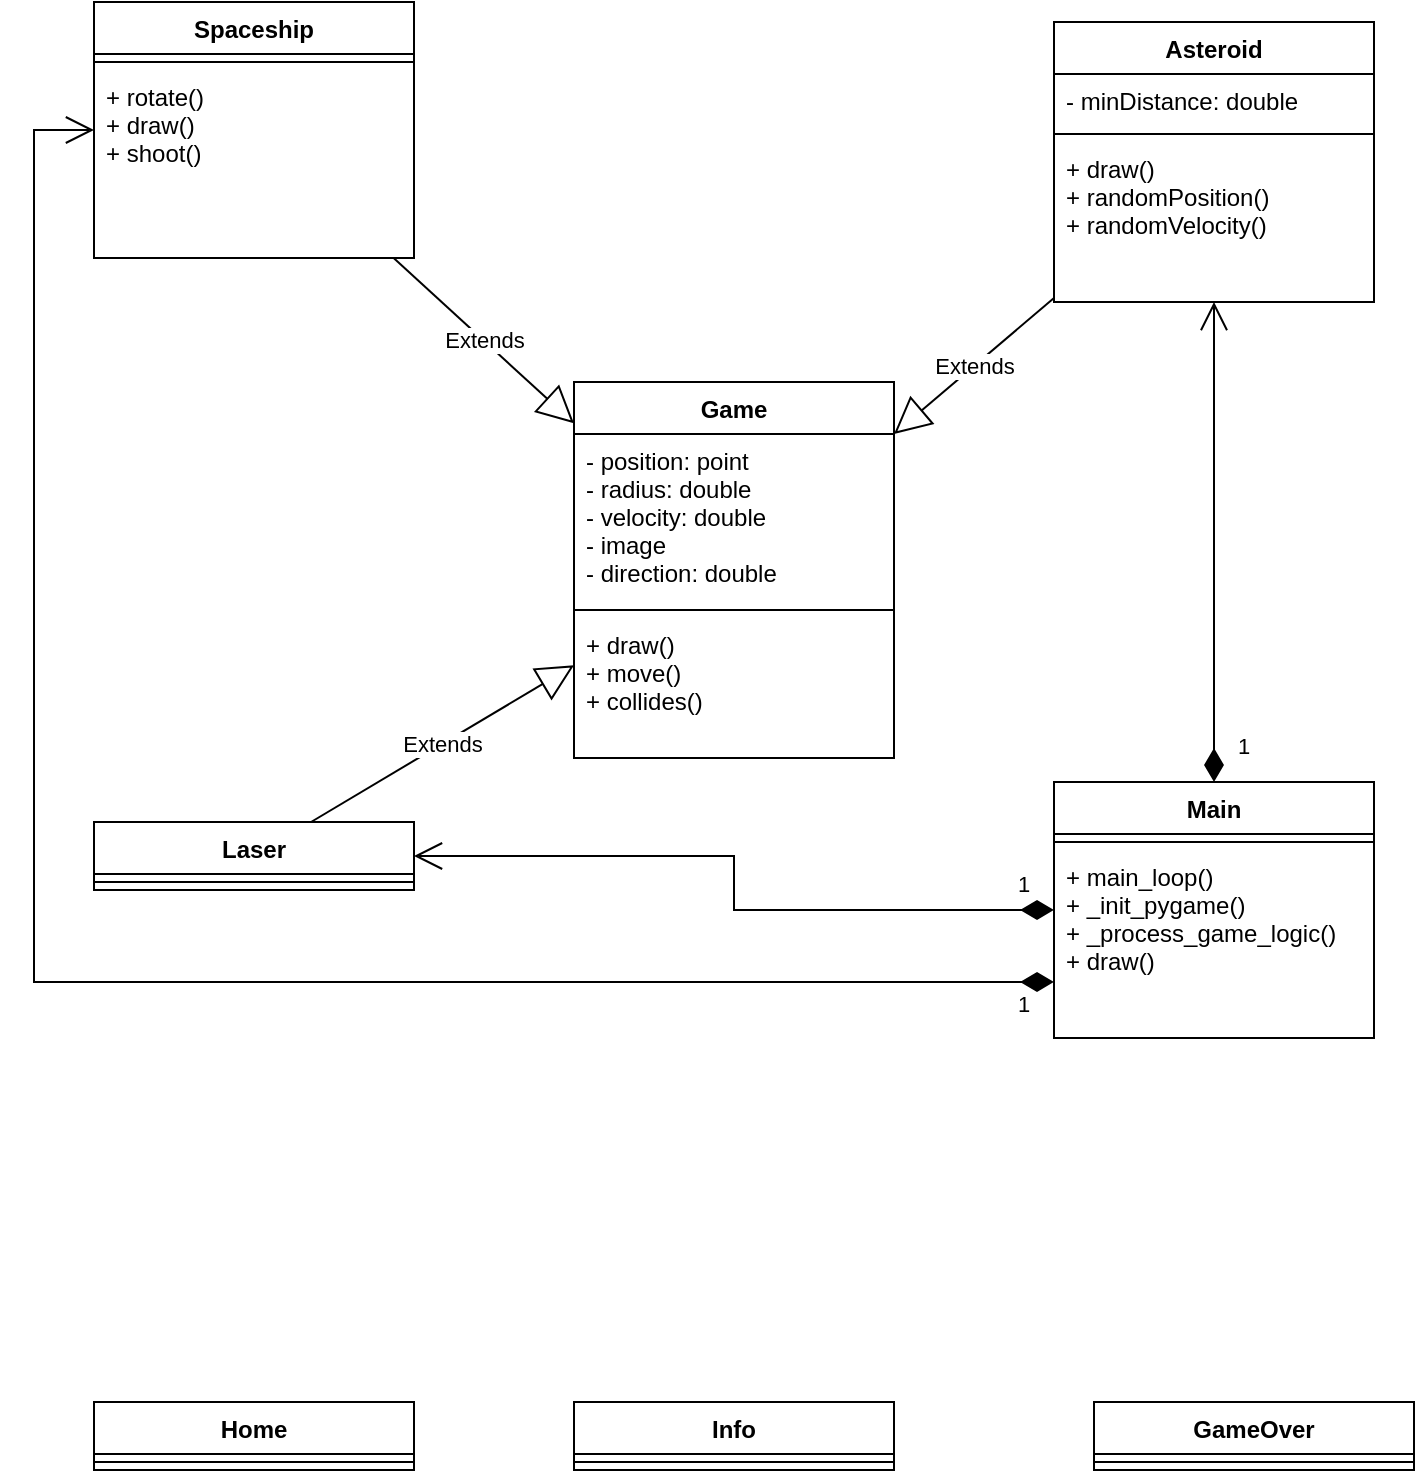 <mxfile version="16.5.5" type="device"><diagram id="BKECJCNLXrtM_Tu4-EvN" name="Page-1"><mxGraphModel dx="1422" dy="762" grid="1" gridSize="10" guides="1" tooltips="1" connect="1" arrows="1" fold="1" page="1" pageScale="1" pageWidth="827" pageHeight="1169" math="0" shadow="0"><root><mxCell id="0"/><mxCell id="1" parent="0"/><mxCell id="KYMSLlx7-hyImJhlMdCo-2" value="Game" style="swimlane;fontStyle=1;align=center;verticalAlign=top;childLayout=stackLayout;horizontal=1;startSize=26;horizontalStack=0;resizeParent=1;resizeParentMax=0;resizeLast=0;collapsible=1;marginBottom=0;" parent="1" vertex="1"><mxGeometry x="300" y="260" width="160" height="188" as="geometry"><mxRectangle x="300" y="260" width="100" height="26" as="alternateBounds"/></mxGeometry></mxCell><mxCell id="KYMSLlx7-hyImJhlMdCo-3" value="- position: point&#10;- radius: double&#10;- velocity: double&#10;- image&#10;- direction: double" style="text;strokeColor=none;fillColor=none;align=left;verticalAlign=top;spacingLeft=4;spacingRight=4;overflow=hidden;rotatable=0;points=[[0,0.5],[1,0.5]];portConstraint=eastwest;" parent="KYMSLlx7-hyImJhlMdCo-2" vertex="1"><mxGeometry y="26" width="160" height="84" as="geometry"/></mxCell><mxCell id="KYMSLlx7-hyImJhlMdCo-4" value="" style="line;strokeWidth=1;fillColor=none;align=left;verticalAlign=middle;spacingTop=-1;spacingLeft=3;spacingRight=3;rotatable=0;labelPosition=right;points=[];portConstraint=eastwest;" parent="KYMSLlx7-hyImJhlMdCo-2" vertex="1"><mxGeometry y="110" width="160" height="8" as="geometry"/></mxCell><mxCell id="KYMSLlx7-hyImJhlMdCo-5" value="+ draw()&#10;+ move()&#10;+ collides()" style="text;strokeColor=none;fillColor=none;align=left;verticalAlign=top;spacingLeft=4;spacingRight=4;overflow=hidden;rotatable=0;points=[[0,0.5],[1,0.5]];portConstraint=eastwest;" parent="KYMSLlx7-hyImJhlMdCo-2" vertex="1"><mxGeometry y="118" width="160" height="70" as="geometry"/></mxCell><mxCell id="KYMSLlx7-hyImJhlMdCo-6" value="Spaceship" style="swimlane;fontStyle=1;align=center;verticalAlign=top;childLayout=stackLayout;horizontal=1;startSize=26;horizontalStack=0;resizeParent=1;resizeParentMax=0;resizeLast=0;collapsible=1;marginBottom=0;" parent="1" vertex="1"><mxGeometry x="60" y="70" width="160" height="128" as="geometry"><mxRectangle x="300" y="260" width="100" height="26" as="alternateBounds"/></mxGeometry></mxCell><mxCell id="KYMSLlx7-hyImJhlMdCo-8" value="" style="line;strokeWidth=1;fillColor=none;align=left;verticalAlign=middle;spacingTop=-1;spacingLeft=3;spacingRight=3;rotatable=0;labelPosition=right;points=[];portConstraint=eastwest;" parent="KYMSLlx7-hyImJhlMdCo-6" vertex="1"><mxGeometry y="26" width="160" height="8" as="geometry"/></mxCell><mxCell id="KYMSLlx7-hyImJhlMdCo-9" value="+ rotate()&#10;+ draw()&#10;+ shoot()" style="text;strokeColor=none;fillColor=none;align=left;verticalAlign=top;spacingLeft=4;spacingRight=4;overflow=hidden;rotatable=0;points=[[0,0.5],[1,0.5]];portConstraint=eastwest;" parent="KYMSLlx7-hyImJhlMdCo-6" vertex="1"><mxGeometry y="34" width="160" height="94" as="geometry"/></mxCell><mxCell id="KYMSLlx7-hyImJhlMdCo-10" value="Asteroid" style="swimlane;fontStyle=1;align=center;verticalAlign=top;childLayout=stackLayout;horizontal=1;startSize=26;horizontalStack=0;resizeParent=1;resizeParentMax=0;resizeLast=0;collapsible=1;marginBottom=0;" parent="1" vertex="1"><mxGeometry x="540" y="80" width="160" height="140" as="geometry"><mxRectangle x="300" y="260" width="100" height="26" as="alternateBounds"/></mxGeometry></mxCell><mxCell id="KYMSLlx7-hyImJhlMdCo-11" value="- minDistance: double" style="text;strokeColor=none;fillColor=none;align=left;verticalAlign=top;spacingLeft=4;spacingRight=4;overflow=hidden;rotatable=0;points=[[0,0.5],[1,0.5]];portConstraint=eastwest;" parent="KYMSLlx7-hyImJhlMdCo-10" vertex="1"><mxGeometry y="26" width="160" height="26" as="geometry"/></mxCell><mxCell id="KYMSLlx7-hyImJhlMdCo-12" value="" style="line;strokeWidth=1;fillColor=none;align=left;verticalAlign=middle;spacingTop=-1;spacingLeft=3;spacingRight=3;rotatable=0;labelPosition=right;points=[];portConstraint=eastwest;" parent="KYMSLlx7-hyImJhlMdCo-10" vertex="1"><mxGeometry y="52" width="160" height="8" as="geometry"/></mxCell><mxCell id="KYMSLlx7-hyImJhlMdCo-13" value="+ draw()&#10;+ randomPosition()&#10;+ randomVelocity()&#10;" style="text;strokeColor=none;fillColor=none;align=left;verticalAlign=top;spacingLeft=4;spacingRight=4;overflow=hidden;rotatable=0;points=[[0,0.5],[1,0.5]];portConstraint=eastwest;" parent="KYMSLlx7-hyImJhlMdCo-10" vertex="1"><mxGeometry y="60" width="160" height="80" as="geometry"/></mxCell><mxCell id="KYMSLlx7-hyImJhlMdCo-14" value="Laser" style="swimlane;fontStyle=1;align=center;verticalAlign=top;childLayout=stackLayout;horizontal=1;startSize=26;horizontalStack=0;resizeParent=1;resizeParentMax=0;resizeLast=0;collapsible=1;marginBottom=0;" parent="1" vertex="1"><mxGeometry x="60" y="480" width="160" height="34" as="geometry"><mxRectangle x="300" y="260" width="100" height="26" as="alternateBounds"/></mxGeometry></mxCell><mxCell id="KYMSLlx7-hyImJhlMdCo-16" value="" style="line;strokeWidth=1;fillColor=none;align=left;verticalAlign=middle;spacingTop=-1;spacingLeft=3;spacingRight=3;rotatable=0;labelPosition=right;points=[];portConstraint=eastwest;" parent="KYMSLlx7-hyImJhlMdCo-14" vertex="1"><mxGeometry y="26" width="160" height="8" as="geometry"/></mxCell><mxCell id="KYMSLlx7-hyImJhlMdCo-22" value="Home" style="swimlane;fontStyle=1;align=center;verticalAlign=top;childLayout=stackLayout;horizontal=1;startSize=26;horizontalStack=0;resizeParent=1;resizeParentMax=0;resizeLast=0;collapsible=1;marginBottom=0;" parent="1" vertex="1"><mxGeometry x="60" y="770" width="160" height="34" as="geometry"><mxRectangle x="300" y="260" width="100" height="26" as="alternateBounds"/></mxGeometry></mxCell><mxCell id="KYMSLlx7-hyImJhlMdCo-24" value="" style="line;strokeWidth=1;fillColor=none;align=left;verticalAlign=middle;spacingTop=-1;spacingLeft=3;spacingRight=3;rotatable=0;labelPosition=right;points=[];portConstraint=eastwest;" parent="KYMSLlx7-hyImJhlMdCo-22" vertex="1"><mxGeometry y="26" width="160" height="8" as="geometry"/></mxCell><mxCell id="KYMSLlx7-hyImJhlMdCo-26" value="Info" style="swimlane;fontStyle=1;align=center;verticalAlign=top;childLayout=stackLayout;horizontal=1;startSize=26;horizontalStack=0;resizeParent=1;resizeParentMax=0;resizeLast=0;collapsible=1;marginBottom=0;" parent="1" vertex="1"><mxGeometry x="300" y="770" width="160" height="34" as="geometry"><mxRectangle x="300" y="260" width="100" height="26" as="alternateBounds"/></mxGeometry></mxCell><mxCell id="KYMSLlx7-hyImJhlMdCo-28" value="" style="line;strokeWidth=1;fillColor=none;align=left;verticalAlign=middle;spacingTop=-1;spacingLeft=3;spacingRight=3;rotatable=0;labelPosition=right;points=[];portConstraint=eastwest;" parent="KYMSLlx7-hyImJhlMdCo-26" vertex="1"><mxGeometry y="26" width="160" height="8" as="geometry"/></mxCell><mxCell id="KYMSLlx7-hyImJhlMdCo-30" value="GameOver" style="swimlane;fontStyle=1;align=center;verticalAlign=top;childLayout=stackLayout;horizontal=1;startSize=26;horizontalStack=0;resizeParent=1;resizeParentMax=0;resizeLast=0;collapsible=1;marginBottom=0;" parent="1" vertex="1"><mxGeometry x="560" y="770" width="160" height="34" as="geometry"><mxRectangle x="300" y="260" width="100" height="26" as="alternateBounds"/></mxGeometry></mxCell><mxCell id="KYMSLlx7-hyImJhlMdCo-32" value="" style="line;strokeWidth=1;fillColor=none;align=left;verticalAlign=middle;spacingTop=-1;spacingLeft=3;spacingRight=3;rotatable=0;labelPosition=right;points=[];portConstraint=eastwest;" parent="KYMSLlx7-hyImJhlMdCo-30" vertex="1"><mxGeometry y="26" width="160" height="8" as="geometry"/></mxCell><mxCell id="KYMSLlx7-hyImJhlMdCo-37" value="Extends" style="endArrow=block;endSize=16;endFill=0;html=1;rounded=0;" parent="1" source="KYMSLlx7-hyImJhlMdCo-6" target="KYMSLlx7-hyImJhlMdCo-2" edge="1"><mxGeometry width="160" relative="1" as="geometry"><mxPoint x="30" y="190" as="sourcePoint"/><mxPoint x="190" y="190" as="targetPoint"/></mxGeometry></mxCell><mxCell id="KYMSLlx7-hyImJhlMdCo-38" value="Extends" style="endArrow=block;endSize=16;endFill=0;html=1;rounded=0;" parent="1" source="KYMSLlx7-hyImJhlMdCo-14" target="KYMSLlx7-hyImJhlMdCo-2" edge="1"><mxGeometry width="160" relative="1" as="geometry"><mxPoint x="50" y="350" as="sourcePoint"/><mxPoint x="210" y="350" as="targetPoint"/></mxGeometry></mxCell><mxCell id="KYMSLlx7-hyImJhlMdCo-39" value="Extends" style="endArrow=block;endSize=16;endFill=0;html=1;rounded=0;" parent="1" source="KYMSLlx7-hyImJhlMdCo-10" target="KYMSLlx7-hyImJhlMdCo-2" edge="1"><mxGeometry width="160" relative="1" as="geometry"><mxPoint x="30" y="390" as="sourcePoint"/><mxPoint x="190" y="390" as="targetPoint"/></mxGeometry></mxCell><mxCell id="mk71roWBWXbX3_b7xJEY-6" value="Main" style="swimlane;fontStyle=1;align=center;verticalAlign=top;childLayout=stackLayout;horizontal=1;startSize=26;horizontalStack=0;resizeParent=1;resizeParentMax=0;resizeLast=0;collapsible=1;marginBottom=0;" vertex="1" parent="1"><mxGeometry x="540" y="460" width="160" height="128" as="geometry"><mxRectangle x="300" y="260" width="100" height="26" as="alternateBounds"/></mxGeometry></mxCell><mxCell id="mk71roWBWXbX3_b7xJEY-7" value="" style="line;strokeWidth=1;fillColor=none;align=left;verticalAlign=middle;spacingTop=-1;spacingLeft=3;spacingRight=3;rotatable=0;labelPosition=right;points=[];portConstraint=eastwest;" vertex="1" parent="mk71roWBWXbX3_b7xJEY-6"><mxGeometry y="26" width="160" height="8" as="geometry"/></mxCell><mxCell id="mk71roWBWXbX3_b7xJEY-8" value="+ main_loop()&#10;+ _init_pygame()&#10;+ _process_game_logic()&#10;+ draw()" style="text;strokeColor=none;fillColor=none;align=left;verticalAlign=top;spacingLeft=4;spacingRight=4;overflow=hidden;rotatable=0;points=[[0,0.5],[1,0.5]];portConstraint=eastwest;" vertex="1" parent="mk71roWBWXbX3_b7xJEY-6"><mxGeometry y="34" width="160" height="94" as="geometry"/></mxCell><mxCell id="mk71roWBWXbX3_b7xJEY-9" value="1" style="endArrow=open;html=1;endSize=12;startArrow=diamondThin;startSize=14;startFill=1;edgeStyle=orthogonalEdgeStyle;align=left;verticalAlign=bottom;rounded=0;" edge="1" parent="1" source="mk71roWBWXbX3_b7xJEY-6" target="KYMSLlx7-hyImJhlMdCo-10"><mxGeometry x="-0.926" y="-10" relative="1" as="geometry"><mxPoint x="500" y="320" as="sourcePoint"/><mxPoint x="660" y="320" as="targetPoint"/><mxPoint as="offset"/></mxGeometry></mxCell><mxCell id="mk71roWBWXbX3_b7xJEY-12" value="1" style="endArrow=open;html=1;endSize=12;startArrow=diamondThin;startSize=14;startFill=1;edgeStyle=orthogonalEdgeStyle;align=left;verticalAlign=bottom;rounded=0;" edge="1" parent="1" source="mk71roWBWXbX3_b7xJEY-6" target="KYMSLlx7-hyImJhlMdCo-14"><mxGeometry x="-0.885" y="-4" relative="1" as="geometry"><mxPoint x="500" y="320" as="sourcePoint"/><mxPoint x="660" y="320" as="targetPoint"/><mxPoint as="offset"/></mxGeometry></mxCell><mxCell id="mk71roWBWXbX3_b7xJEY-13" value="1" style="endArrow=open;html=1;endSize=12;startArrow=diamondThin;startSize=14;startFill=1;edgeStyle=orthogonalEdgeStyle;align=left;verticalAlign=bottom;rounded=0;" edge="1" parent="1" source="mk71roWBWXbX3_b7xJEY-6" target="KYMSLlx7-hyImJhlMdCo-6"><mxGeometry x="-0.959" y="20" relative="1" as="geometry"><mxPoint x="500" y="320" as="sourcePoint"/><mxPoint x="660" y="320" as="targetPoint"/><Array as="points"><mxPoint x="30" y="560"/><mxPoint x="30" y="134"/></Array><mxPoint as="offset"/></mxGeometry></mxCell></root></mxGraphModel></diagram></mxfile>